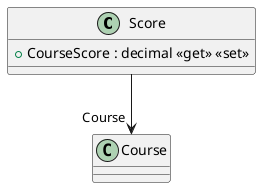 @startuml
class Score {
    + CourseScore : decimal <<get>> <<set>>
}
Score --> "Course" Course
@enduml
